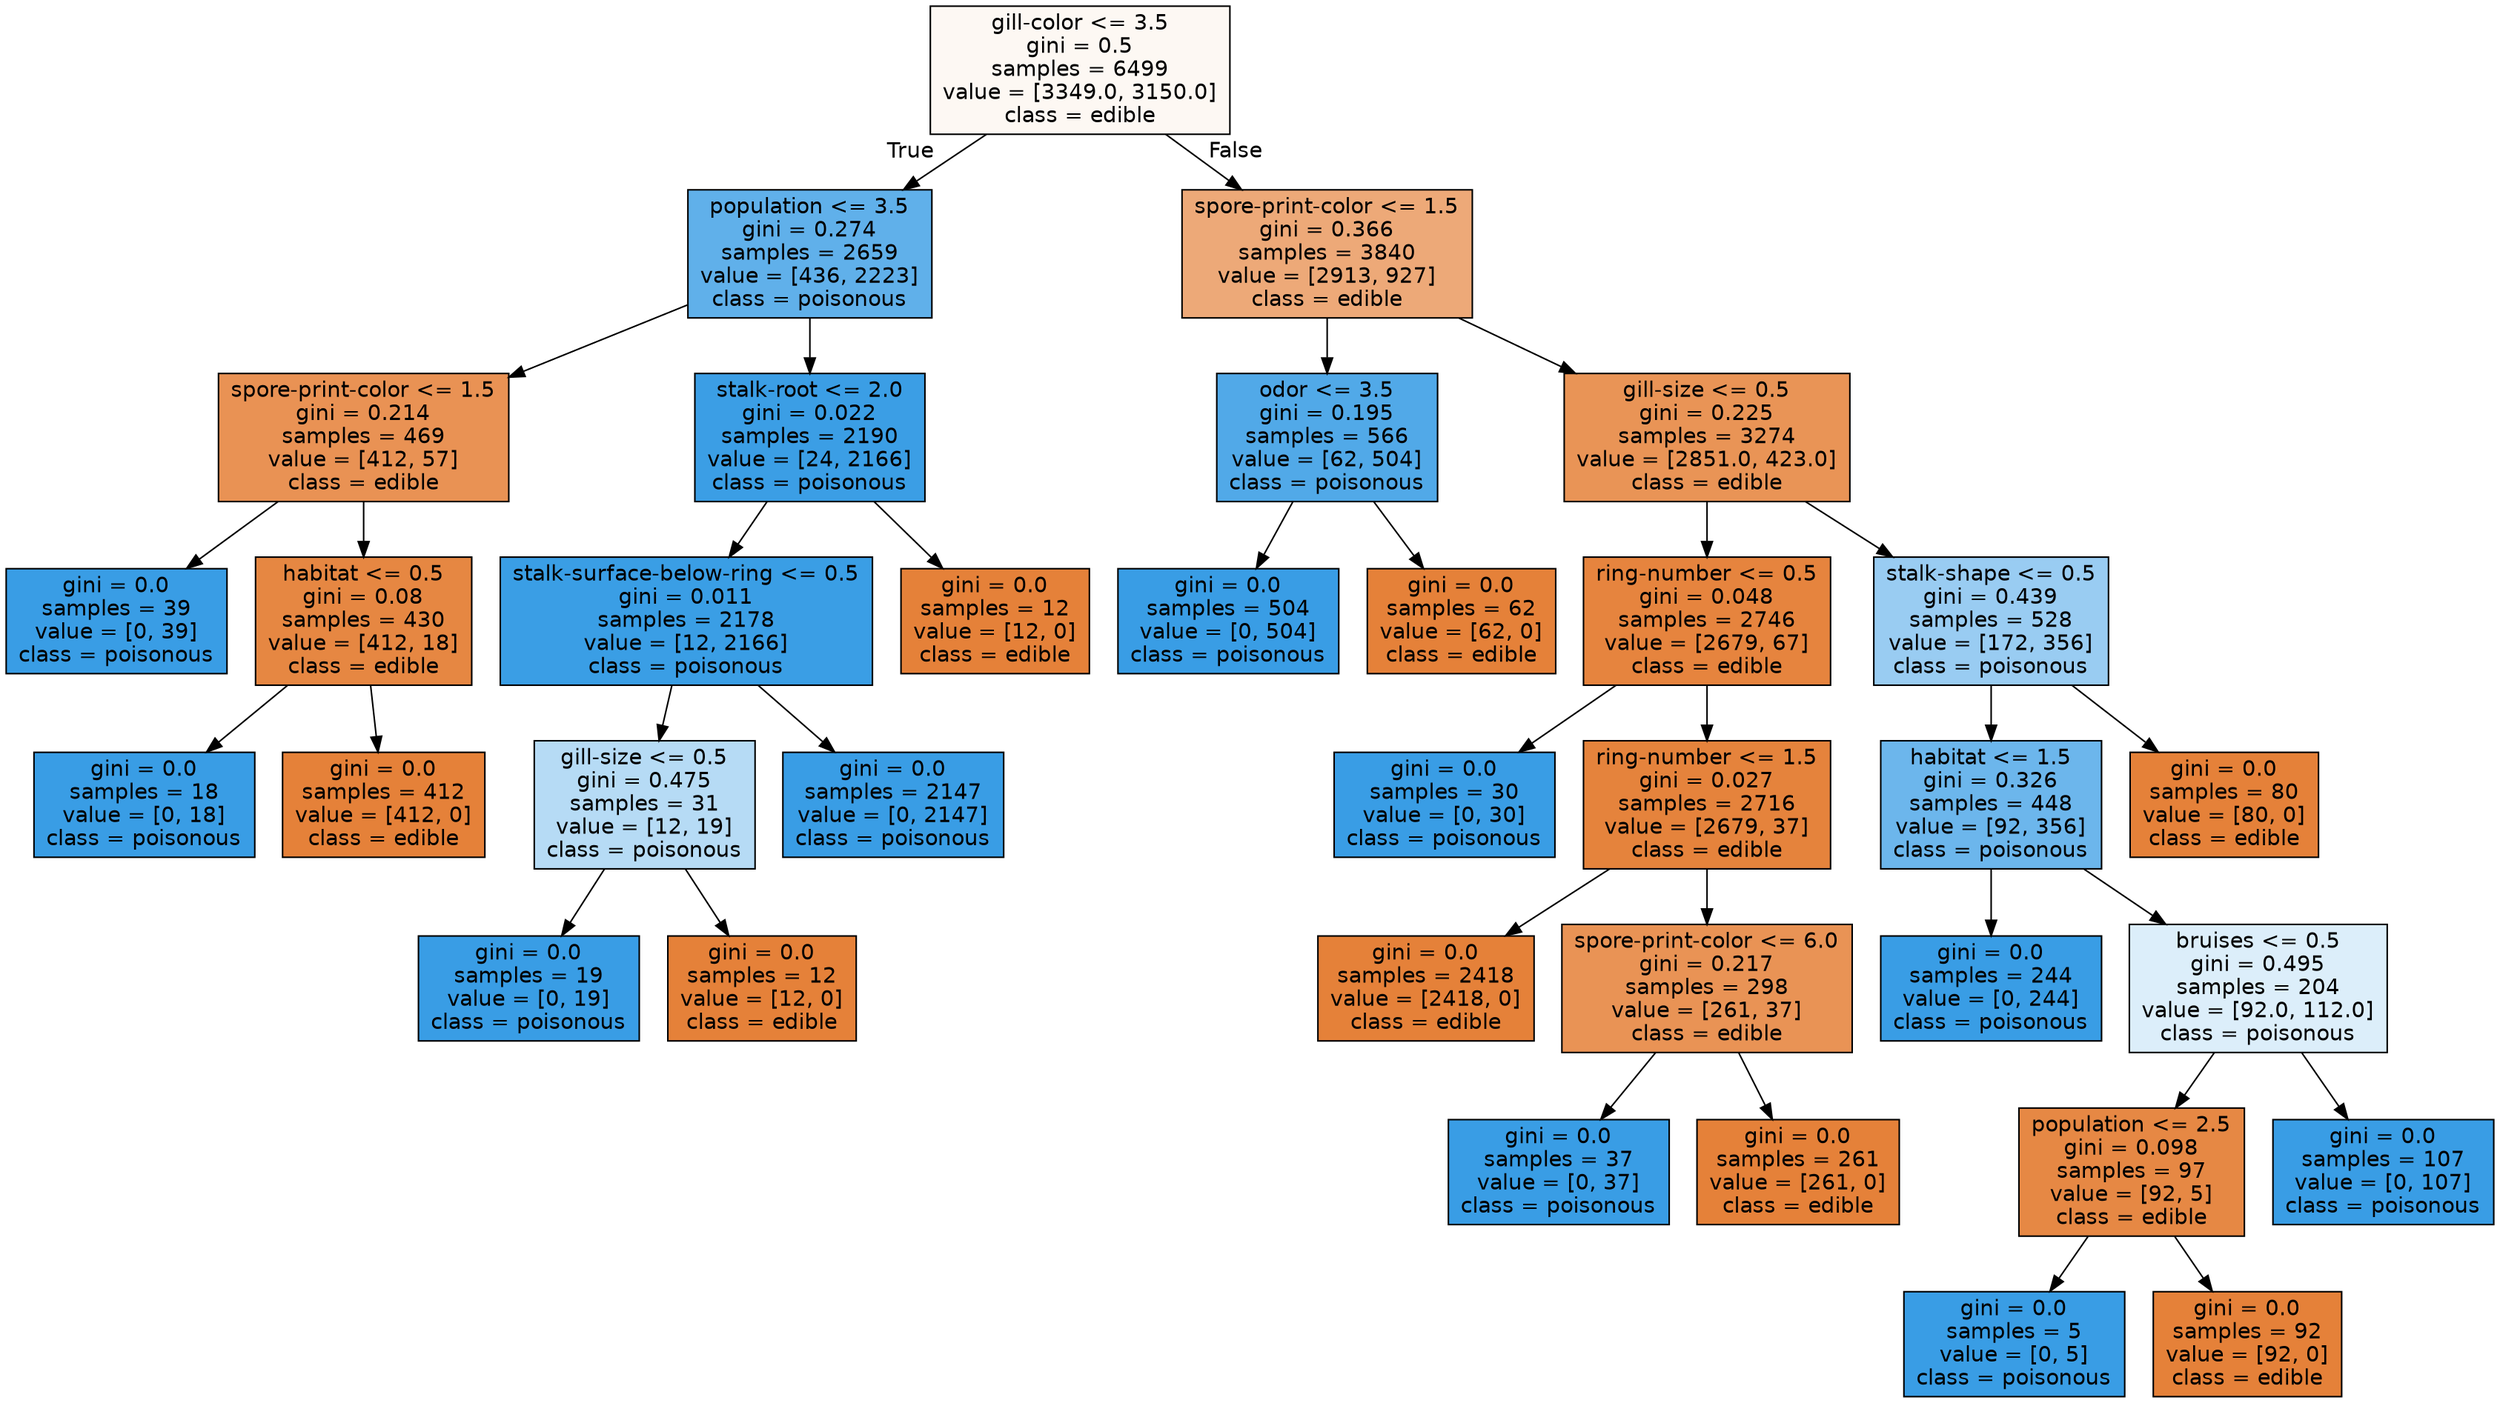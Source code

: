 digraph Tree {
node [shape=box, style="filled", color="black", fontname="helvetica"] ;
edge [fontname="helvetica"] ;
0 [label="gill-color <= 3.5\ngini = 0.5\nsamples = 6499\nvalue = [3349.0, 3150.0]\nclass = edible", fillcolor="#fdf8f3"] ;
1 [label="population <= 3.5\ngini = 0.274\nsamples = 2659\nvalue = [436, 2223]\nclass = poisonous", fillcolor="#60b0ea"] ;
0 -> 1 [labeldistance=2.5, labelangle=45, headlabel="True"] ;
2 [label="spore-print-color <= 1.5\ngini = 0.214\nsamples = 469\nvalue = [412, 57]\nclass = edible", fillcolor="#e99254"] ;
1 -> 2 ;
3 [label="gini = 0.0\nsamples = 39\nvalue = [0, 39]\nclass = poisonous", fillcolor="#399de5"] ;
2 -> 3 ;
4 [label="habitat <= 0.5\ngini = 0.08\nsamples = 430\nvalue = [412, 18]\nclass = edible", fillcolor="#e68742"] ;
2 -> 4 ;
5 [label="gini = 0.0\nsamples = 18\nvalue = [0, 18]\nclass = poisonous", fillcolor="#399de5"] ;
4 -> 5 ;
6 [label="gini = 0.0\nsamples = 412\nvalue = [412, 0]\nclass = edible", fillcolor="#e58139"] ;
4 -> 6 ;
7 [label="stalk-root <= 2.0\ngini = 0.022\nsamples = 2190\nvalue = [24, 2166]\nclass = poisonous", fillcolor="#3b9ee5"] ;
1 -> 7 ;
8 [label="stalk-surface-below-ring <= 0.5\ngini = 0.011\nsamples = 2178\nvalue = [12, 2166]\nclass = poisonous", fillcolor="#3a9ee5"] ;
7 -> 8 ;
9 [label="gill-size <= 0.5\ngini = 0.475\nsamples = 31\nvalue = [12, 19]\nclass = poisonous", fillcolor="#b6dbf5"] ;
8 -> 9 ;
10 [label="gini = 0.0\nsamples = 19\nvalue = [0, 19]\nclass = poisonous", fillcolor="#399de5"] ;
9 -> 10 ;
11 [label="gini = 0.0\nsamples = 12\nvalue = [12, 0]\nclass = edible", fillcolor="#e58139"] ;
9 -> 11 ;
12 [label="gini = 0.0\nsamples = 2147\nvalue = [0, 2147]\nclass = poisonous", fillcolor="#399de5"] ;
8 -> 12 ;
13 [label="gini = 0.0\nsamples = 12\nvalue = [12, 0]\nclass = edible", fillcolor="#e58139"] ;
7 -> 13 ;
14 [label="spore-print-color <= 1.5\ngini = 0.366\nsamples = 3840\nvalue = [2913, 927]\nclass = edible", fillcolor="#eda978"] ;
0 -> 14 [labeldistance=2.5, labelangle=-45, headlabel="False"] ;
15 [label="odor <= 3.5\ngini = 0.195\nsamples = 566\nvalue = [62, 504]\nclass = poisonous", fillcolor="#51a9e8"] ;
14 -> 15 ;
16 [label="gini = 0.0\nsamples = 504\nvalue = [0, 504]\nclass = poisonous", fillcolor="#399de5"] ;
15 -> 16 ;
17 [label="gini = 0.0\nsamples = 62\nvalue = [62, 0]\nclass = edible", fillcolor="#e58139"] ;
15 -> 17 ;
18 [label="gill-size <= 0.5\ngini = 0.225\nsamples = 3274\nvalue = [2851.0, 423.0]\nclass = edible", fillcolor="#e99456"] ;
14 -> 18 ;
19 [label="ring-number <= 0.5\ngini = 0.048\nsamples = 2746\nvalue = [2679, 67]\nclass = edible", fillcolor="#e6843e"] ;
18 -> 19 ;
20 [label="gini = 0.0\nsamples = 30\nvalue = [0, 30]\nclass = poisonous", fillcolor="#399de5"] ;
19 -> 20 ;
21 [label="ring-number <= 1.5\ngini = 0.027\nsamples = 2716\nvalue = [2679, 37]\nclass = edible", fillcolor="#e5833c"] ;
19 -> 21 ;
22 [label="gini = 0.0\nsamples = 2418\nvalue = [2418, 0]\nclass = edible", fillcolor="#e58139"] ;
21 -> 22 ;
23 [label="spore-print-color <= 6.0\ngini = 0.217\nsamples = 298\nvalue = [261, 37]\nclass = edible", fillcolor="#e99355"] ;
21 -> 23 ;
24 [label="gini = 0.0\nsamples = 37\nvalue = [0, 37]\nclass = poisonous", fillcolor="#399de5"] ;
23 -> 24 ;
25 [label="gini = 0.0\nsamples = 261\nvalue = [261, 0]\nclass = edible", fillcolor="#e58139"] ;
23 -> 25 ;
26 [label="stalk-shape <= 0.5\ngini = 0.439\nsamples = 528\nvalue = [172, 356]\nclass = poisonous", fillcolor="#99ccf2"] ;
18 -> 26 ;
27 [label="habitat <= 1.5\ngini = 0.326\nsamples = 448\nvalue = [92, 356]\nclass = poisonous", fillcolor="#6cb6ec"] ;
26 -> 27 ;
28 [label="gini = 0.0\nsamples = 244\nvalue = [0, 244]\nclass = poisonous", fillcolor="#399de5"] ;
27 -> 28 ;
29 [label="bruises <= 0.5\ngini = 0.495\nsamples = 204\nvalue = [92.0, 112.0]\nclass = poisonous", fillcolor="#dceefa"] ;
27 -> 29 ;
30 [label="population <= 2.5\ngini = 0.098\nsamples = 97\nvalue = [92, 5]\nclass = edible", fillcolor="#e68844"] ;
29 -> 30 ;
31 [label="gini = 0.0\nsamples = 5\nvalue = [0, 5]\nclass = poisonous", fillcolor="#399de5"] ;
30 -> 31 ;
32 [label="gini = 0.0\nsamples = 92\nvalue = [92, 0]\nclass = edible", fillcolor="#e58139"] ;
30 -> 32 ;
33 [label="gini = 0.0\nsamples = 107\nvalue = [0, 107]\nclass = poisonous", fillcolor="#399de5"] ;
29 -> 33 ;
34 [label="gini = 0.0\nsamples = 80\nvalue = [80, 0]\nclass = edible", fillcolor="#e58139"] ;
26 -> 34 ;
}